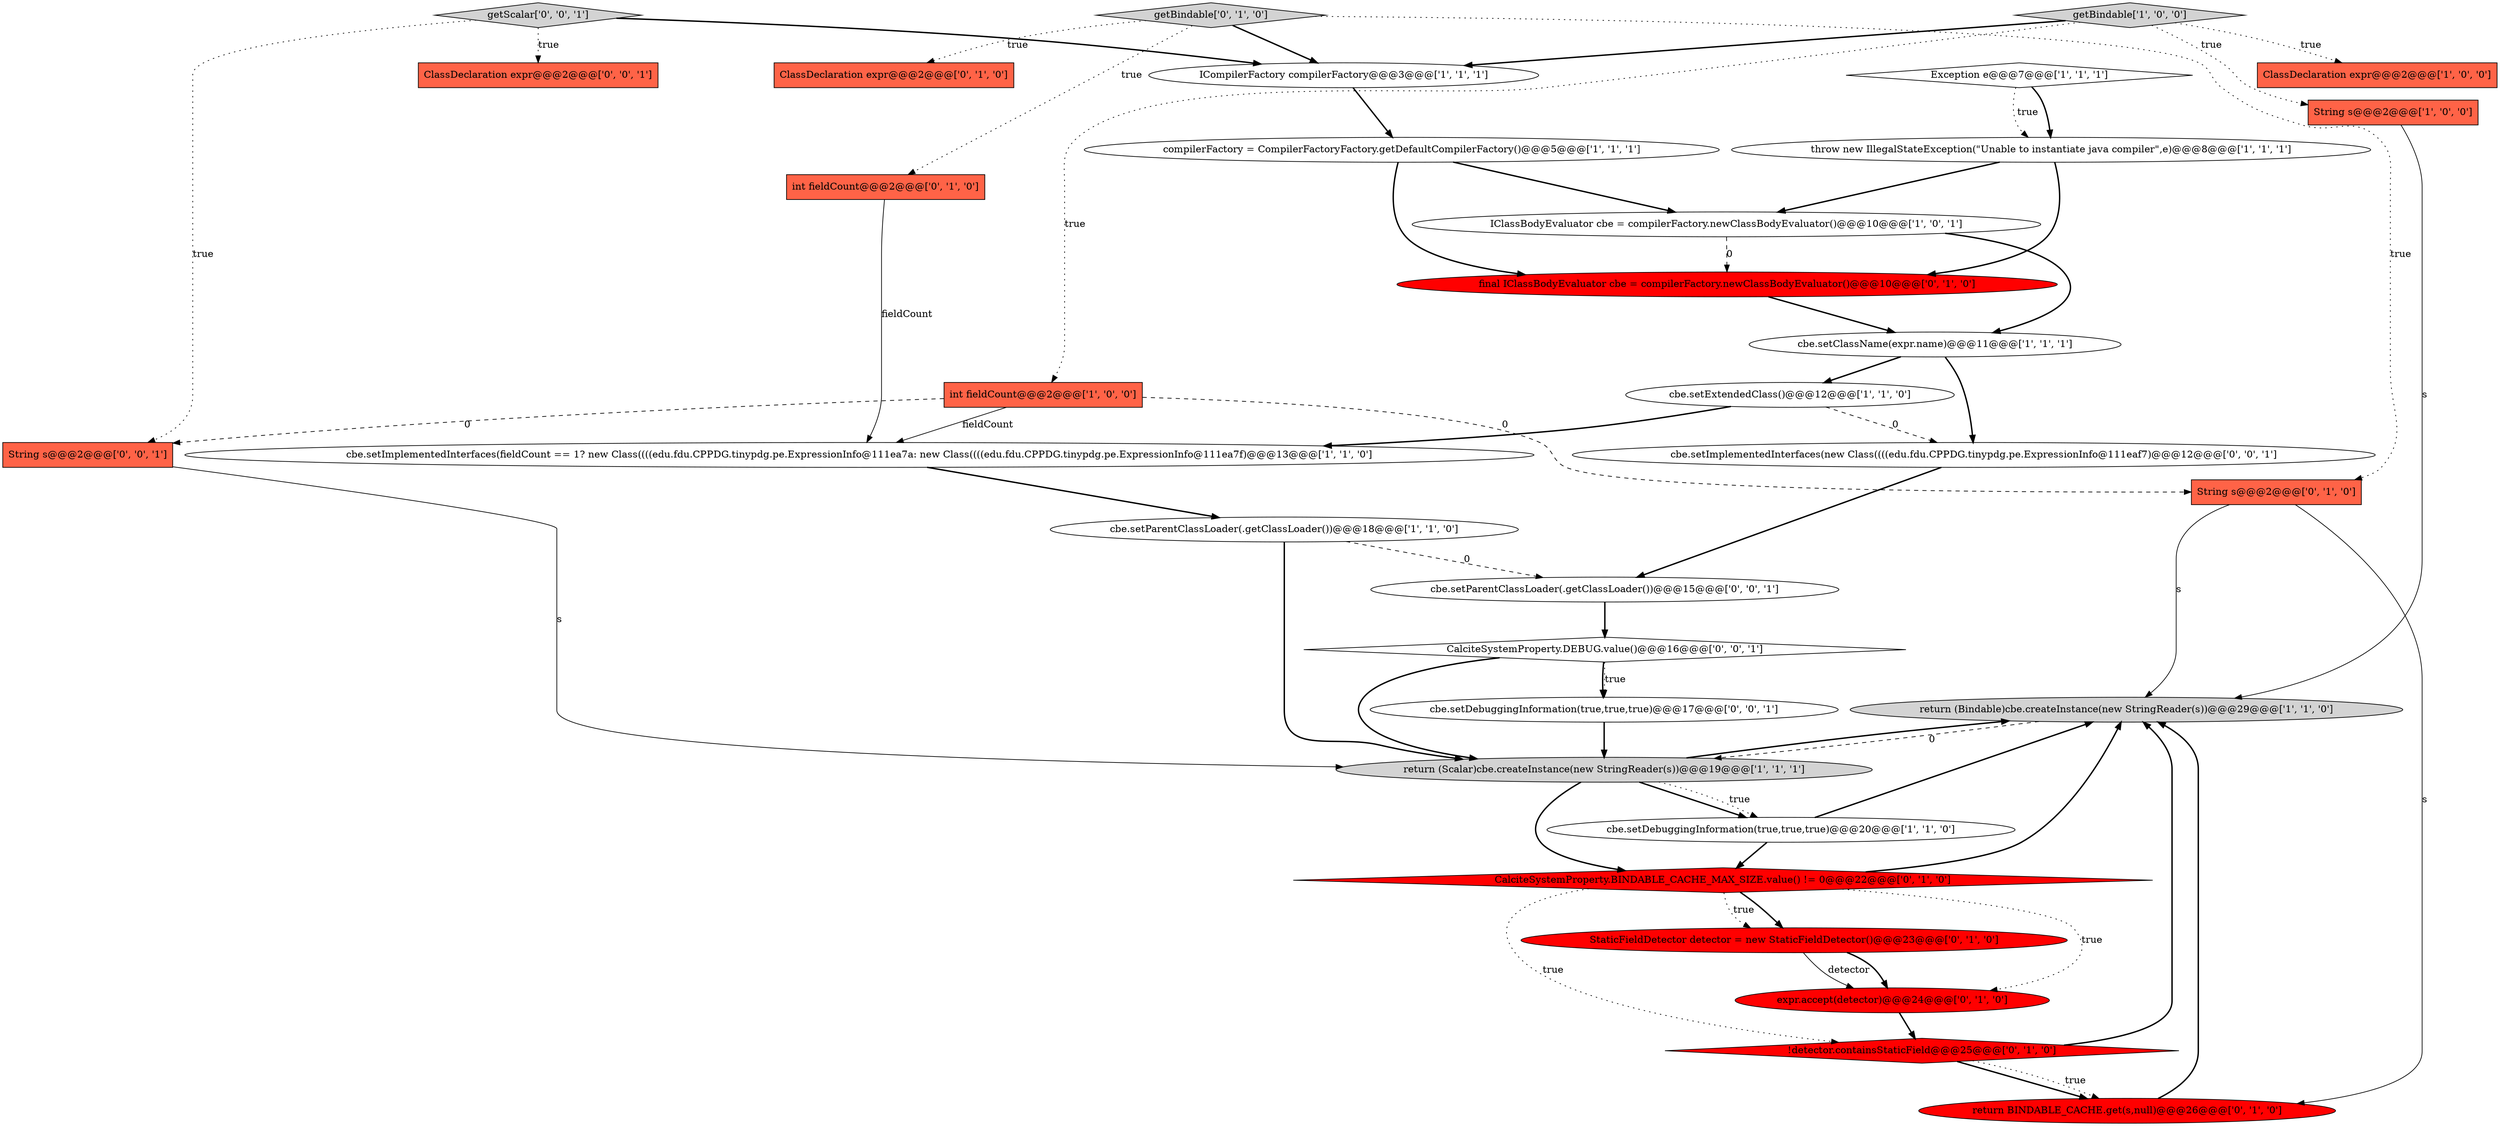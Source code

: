 digraph {
7 [style = filled, label = "String s@@@2@@@['1', '0', '0']", fillcolor = tomato, shape = box image = "AAA0AAABBB1BBB"];
18 [style = filled, label = "StaticFieldDetector detector = new StaticFieldDetector()@@@23@@@['0', '1', '0']", fillcolor = red, shape = ellipse image = "AAA1AAABBB2BBB"];
30 [style = filled, label = "getScalar['0', '0', '1']", fillcolor = lightgray, shape = diamond image = "AAA0AAABBB3BBB"];
32 [style = filled, label = "CalciteSystemProperty.DEBUG.value()@@@16@@@['0', '0', '1']", fillcolor = white, shape = diamond image = "AAA0AAABBB3BBB"];
0 [style = filled, label = "Exception e@@@7@@@['1', '1', '1']", fillcolor = white, shape = diamond image = "AAA0AAABBB1BBB"];
20 [style = filled, label = "int fieldCount@@@2@@@['0', '1', '0']", fillcolor = tomato, shape = box image = "AAA0AAABBB2BBB"];
26 [style = filled, label = "cbe.setImplementedInterfaces(new Class((((edu.fdu.CPPDG.tinypdg.pe.ExpressionInfo@111eaf7)@@@12@@@['0', '0', '1']", fillcolor = white, shape = ellipse image = "AAA0AAABBB3BBB"];
31 [style = filled, label = "String s@@@2@@@['0', '0', '1']", fillcolor = tomato, shape = box image = "AAA0AAABBB3BBB"];
27 [style = filled, label = "ClassDeclaration expr@@@2@@@['0', '0', '1']", fillcolor = tomato, shape = box image = "AAA0AAABBB3BBB"];
15 [style = filled, label = "return (Bindable)cbe.createInstance(new StringReader(s))@@@29@@@['1', '1', '0']", fillcolor = lightgray, shape = ellipse image = "AAA0AAABBB1BBB"];
23 [style = filled, label = "expr.accept(detector)@@@24@@@['0', '1', '0']", fillcolor = red, shape = ellipse image = "AAA1AAABBB2BBB"];
10 [style = filled, label = "return (Scalar)cbe.createInstance(new StringReader(s))@@@19@@@['1', '1', '1']", fillcolor = lightgray, shape = ellipse image = "AAA0AAABBB1BBB"];
11 [style = filled, label = "cbe.setExtendedClass()@@@12@@@['1', '1', '0']", fillcolor = white, shape = ellipse image = "AAA0AAABBB1BBB"];
4 [style = filled, label = "cbe.setDebuggingInformation(true,true,true)@@@20@@@['1', '1', '0']", fillcolor = white, shape = ellipse image = "AAA0AAABBB1BBB"];
21 [style = filled, label = "!detector.containsStaticField@@@25@@@['0', '1', '0']", fillcolor = red, shape = diamond image = "AAA1AAABBB2BBB"];
1 [style = filled, label = "cbe.setClassName(expr.name)@@@11@@@['1', '1', '1']", fillcolor = white, shape = ellipse image = "AAA0AAABBB1BBB"];
5 [style = filled, label = "ICompilerFactory compilerFactory@@@3@@@['1', '1', '1']", fillcolor = white, shape = ellipse image = "AAA0AAABBB1BBB"];
13 [style = filled, label = "getBindable['1', '0', '0']", fillcolor = lightgray, shape = diamond image = "AAA0AAABBB1BBB"];
2 [style = filled, label = "ClassDeclaration expr@@@2@@@['1', '0', '0']", fillcolor = tomato, shape = box image = "AAA0AAABBB1BBB"];
14 [style = filled, label = "throw new IllegalStateException(\"Unable to instantiate java compiler\",e)@@@8@@@['1', '1', '1']", fillcolor = white, shape = ellipse image = "AAA0AAABBB1BBB"];
29 [style = filled, label = "cbe.setParentClassLoader(.getClassLoader())@@@15@@@['0', '0', '1']", fillcolor = white, shape = ellipse image = "AAA0AAABBB3BBB"];
24 [style = filled, label = "return BINDABLE_CACHE.get(s,null)@@@26@@@['0', '1', '0']", fillcolor = red, shape = ellipse image = "AAA1AAABBB2BBB"];
17 [style = filled, label = "final IClassBodyEvaluator cbe = compilerFactory.newClassBodyEvaluator()@@@10@@@['0', '1', '0']", fillcolor = red, shape = ellipse image = "AAA1AAABBB2BBB"];
8 [style = filled, label = "int fieldCount@@@2@@@['1', '0', '0']", fillcolor = tomato, shape = box image = "AAA1AAABBB1BBB"];
28 [style = filled, label = "cbe.setDebuggingInformation(true,true,true)@@@17@@@['0', '0', '1']", fillcolor = white, shape = ellipse image = "AAA0AAABBB3BBB"];
6 [style = filled, label = "IClassBodyEvaluator cbe = compilerFactory.newClassBodyEvaluator()@@@10@@@['1', '0', '1']", fillcolor = white, shape = ellipse image = "AAA0AAABBB1BBB"];
3 [style = filled, label = "cbe.setImplementedInterfaces(fieldCount == 1? new Class((((edu.fdu.CPPDG.tinypdg.pe.ExpressionInfo@111ea7a: new Class((((edu.fdu.CPPDG.tinypdg.pe.ExpressionInfo@111ea7f)@@@13@@@['1', '1', '0']", fillcolor = white, shape = ellipse image = "AAA0AAABBB1BBB"];
9 [style = filled, label = "compilerFactory = CompilerFactoryFactory.getDefaultCompilerFactory()@@@5@@@['1', '1', '1']", fillcolor = white, shape = ellipse image = "AAA0AAABBB1BBB"];
16 [style = filled, label = "getBindable['0', '1', '0']", fillcolor = lightgray, shape = diamond image = "AAA0AAABBB2BBB"];
25 [style = filled, label = "CalciteSystemProperty.BINDABLE_CACHE_MAX_SIZE.value() != 0@@@22@@@['0', '1', '0']", fillcolor = red, shape = diamond image = "AAA1AAABBB2BBB"];
12 [style = filled, label = "cbe.setParentClassLoader(.getClassLoader())@@@18@@@['1', '1', '0']", fillcolor = white, shape = ellipse image = "AAA0AAABBB1BBB"];
22 [style = filled, label = "String s@@@2@@@['0', '1', '0']", fillcolor = tomato, shape = box image = "AAA1AAABBB2BBB"];
19 [style = filled, label = "ClassDeclaration expr@@@2@@@['0', '1', '0']", fillcolor = tomato, shape = box image = "AAA0AAABBB2BBB"];
16->19 [style = dotted, label="true"];
18->23 [style = solid, label="detector"];
32->28 [style = dotted, label="true"];
10->15 [style = bold, label=""];
28->10 [style = bold, label=""];
17->1 [style = bold, label=""];
5->9 [style = bold, label=""];
4->25 [style = bold, label=""];
18->23 [style = bold, label=""];
30->27 [style = dotted, label="true"];
8->3 [style = solid, label="fieldCount"];
21->15 [style = bold, label=""];
26->29 [style = bold, label=""];
31->10 [style = solid, label="s"];
11->26 [style = dashed, label="0"];
4->15 [style = bold, label=""];
25->18 [style = bold, label=""];
20->3 [style = solid, label="fieldCount"];
16->20 [style = dotted, label="true"];
9->17 [style = bold, label=""];
14->17 [style = bold, label=""];
6->17 [style = dashed, label="0"];
21->24 [style = bold, label=""];
13->7 [style = dotted, label="true"];
3->12 [style = bold, label=""];
16->22 [style = dotted, label="true"];
1->26 [style = bold, label=""];
32->10 [style = bold, label=""];
9->6 [style = bold, label=""];
1->11 [style = bold, label=""];
25->18 [style = dotted, label="true"];
13->2 [style = dotted, label="true"];
8->22 [style = dashed, label="0"];
6->1 [style = bold, label=""];
0->14 [style = bold, label=""];
22->24 [style = solid, label="s"];
12->10 [style = bold, label=""];
21->24 [style = dotted, label="true"];
23->21 [style = bold, label=""];
11->3 [style = bold, label=""];
10->25 [style = bold, label=""];
30->5 [style = bold, label=""];
13->8 [style = dotted, label="true"];
29->32 [style = bold, label=""];
22->15 [style = solid, label="s"];
12->29 [style = dashed, label="0"];
13->5 [style = bold, label=""];
10->4 [style = bold, label=""];
25->15 [style = bold, label=""];
16->5 [style = bold, label=""];
0->14 [style = dotted, label="true"];
25->23 [style = dotted, label="true"];
8->31 [style = dashed, label="0"];
10->4 [style = dotted, label="true"];
32->28 [style = bold, label=""];
15->10 [style = dashed, label="0"];
14->6 [style = bold, label=""];
7->15 [style = solid, label="s"];
30->31 [style = dotted, label="true"];
25->21 [style = dotted, label="true"];
24->15 [style = bold, label=""];
}

